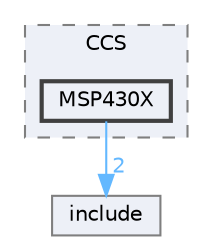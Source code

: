 digraph "D:/Projects/Raspberrypi_pico/pico_freertos_final/freertos_pico2/pico_freertos/FreeRTOS-Kernel/portable/CCS/MSP430X"
{
 // LATEX_PDF_SIZE
  bgcolor="transparent";
  edge [fontname=Helvetica,fontsize=10,labelfontname=Helvetica,labelfontsize=10];
  node [fontname=Helvetica,fontsize=10,shape=box,height=0.2,width=0.4];
  compound=true
  subgraph clusterdir_6cf9056e3a0f46db775514cf45627190 {
    graph [ bgcolor="#edf0f7", pencolor="grey50", label="CCS", fontname=Helvetica,fontsize=10 style="filled,dashed", URL="dir_6cf9056e3a0f46db775514cf45627190.html",tooltip=""]
  dir_29f1dcd11fa6cc79e983e48bbcdd0035 [label="MSP430X", fillcolor="#edf0f7", color="grey25", style="filled,bold", URL="dir_29f1dcd11fa6cc79e983e48bbcdd0035.html",tooltip=""];
  }
  dir_c69ece34c3f150cb2c6f1098178b172a [label="include", fillcolor="#edf0f7", color="grey50", style="filled", URL="dir_c69ece34c3f150cb2c6f1098178b172a.html",tooltip=""];
  dir_29f1dcd11fa6cc79e983e48bbcdd0035->dir_c69ece34c3f150cb2c6f1098178b172a [headlabel="2", labeldistance=1.5 headhref="dir_000145_000125.html" href="dir_000145_000125.html" color="steelblue1" fontcolor="steelblue1"];
}

